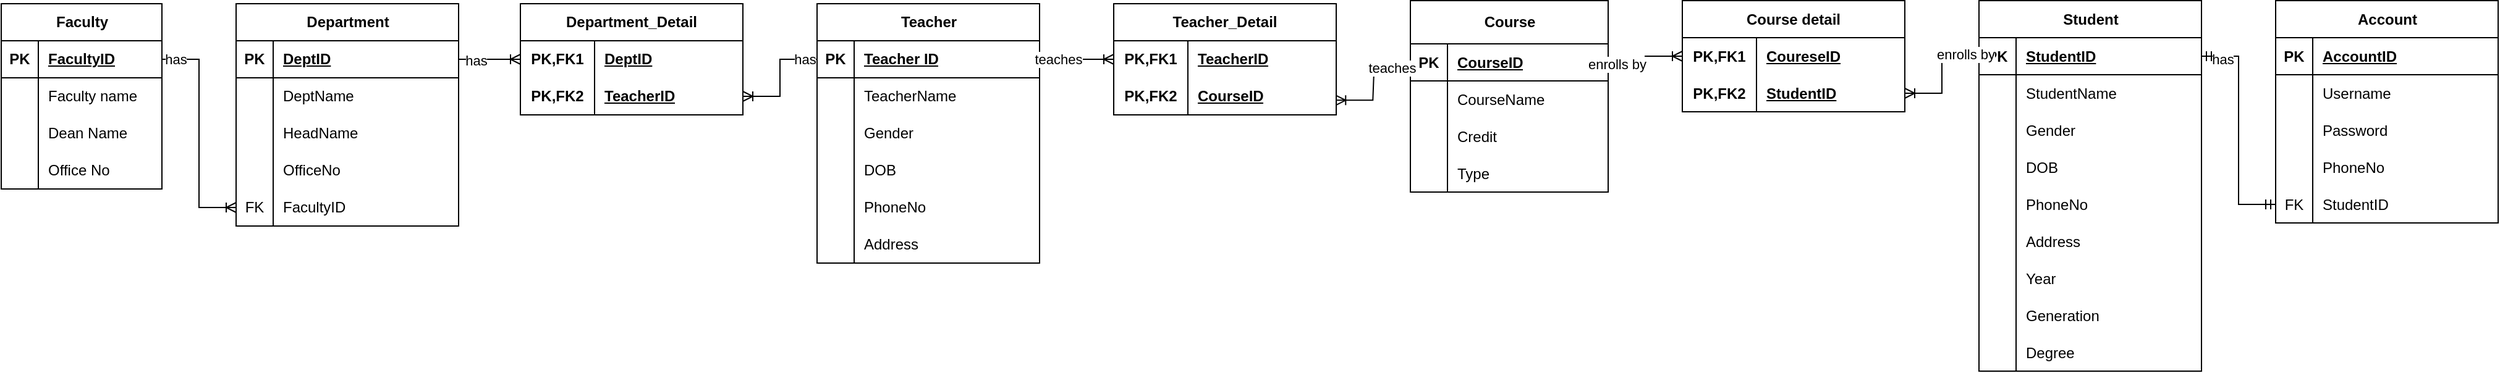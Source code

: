 <mxfile version="21.6.5" type="device">
  <diagram id="R2lEEEUBdFMjLlhIrx00" name="Page-1">
    <mxGraphModel dx="1668" dy="1019" grid="1" gridSize="10" guides="1" tooltips="1" connect="1" arrows="1" fold="1" page="1" pageScale="1" pageWidth="850" pageHeight="1100" math="0" shadow="0" extFonts="Permanent Marker^https://fonts.googleapis.com/css?family=Permanent+Marker">
      <root>
        <mxCell id="0" />
        <mxCell id="1" parent="0" />
        <mxCell id="KZzAWZ-Ni5s_cbaMICMK-19" value="Faculty" style="shape=table;startSize=30;container=1;collapsible=1;childLayout=tableLayout;fixedRows=1;rowLines=0;fontStyle=1;align=center;resizeLast=1;html=1;" parent="1" vertex="1">
          <mxGeometry x="20" y="20" width="130" height="150" as="geometry" />
        </mxCell>
        <mxCell id="KZzAWZ-Ni5s_cbaMICMK-20" value="" style="shape=tableRow;horizontal=0;startSize=0;swimlaneHead=0;swimlaneBody=0;fillColor=none;collapsible=0;dropTarget=0;points=[[0,0.5],[1,0.5]];portConstraint=eastwest;top=0;left=0;right=0;bottom=1;" parent="KZzAWZ-Ni5s_cbaMICMK-19" vertex="1">
          <mxGeometry y="30" width="130" height="30" as="geometry" />
        </mxCell>
        <mxCell id="KZzAWZ-Ni5s_cbaMICMK-21" value="PK" style="shape=partialRectangle;connectable=0;fillColor=none;top=0;left=0;bottom=0;right=0;fontStyle=1;overflow=hidden;whiteSpace=wrap;html=1;" parent="KZzAWZ-Ni5s_cbaMICMK-20" vertex="1">
          <mxGeometry width="30" height="30" as="geometry">
            <mxRectangle width="30" height="30" as="alternateBounds" />
          </mxGeometry>
        </mxCell>
        <mxCell id="KZzAWZ-Ni5s_cbaMICMK-22" value="FacultyID" style="shape=partialRectangle;connectable=0;fillColor=none;top=0;left=0;bottom=0;right=0;align=left;spacingLeft=6;fontStyle=5;overflow=hidden;whiteSpace=wrap;html=1;" parent="KZzAWZ-Ni5s_cbaMICMK-20" vertex="1">
          <mxGeometry x="30" width="100" height="30" as="geometry">
            <mxRectangle width="100" height="30" as="alternateBounds" />
          </mxGeometry>
        </mxCell>
        <mxCell id="KZzAWZ-Ni5s_cbaMICMK-23" value="" style="shape=tableRow;horizontal=0;startSize=0;swimlaneHead=0;swimlaneBody=0;fillColor=none;collapsible=0;dropTarget=0;points=[[0,0.5],[1,0.5]];portConstraint=eastwest;top=0;left=0;right=0;bottom=0;" parent="KZzAWZ-Ni5s_cbaMICMK-19" vertex="1">
          <mxGeometry y="60" width="130" height="30" as="geometry" />
        </mxCell>
        <mxCell id="KZzAWZ-Ni5s_cbaMICMK-24" value="" style="shape=partialRectangle;connectable=0;fillColor=none;top=0;left=0;bottom=0;right=0;editable=1;overflow=hidden;whiteSpace=wrap;html=1;" parent="KZzAWZ-Ni5s_cbaMICMK-23" vertex="1">
          <mxGeometry width="30" height="30" as="geometry">
            <mxRectangle width="30" height="30" as="alternateBounds" />
          </mxGeometry>
        </mxCell>
        <mxCell id="KZzAWZ-Ni5s_cbaMICMK-25" value="Faculty name" style="shape=partialRectangle;connectable=0;fillColor=none;top=0;left=0;bottom=0;right=0;align=left;spacingLeft=6;overflow=hidden;whiteSpace=wrap;html=1;" parent="KZzAWZ-Ni5s_cbaMICMK-23" vertex="1">
          <mxGeometry x="30" width="100" height="30" as="geometry">
            <mxRectangle width="100" height="30" as="alternateBounds" />
          </mxGeometry>
        </mxCell>
        <mxCell id="KZzAWZ-Ni5s_cbaMICMK-26" value="" style="shape=tableRow;horizontal=0;startSize=0;swimlaneHead=0;swimlaneBody=0;fillColor=none;collapsible=0;dropTarget=0;points=[[0,0.5],[1,0.5]];portConstraint=eastwest;top=0;left=0;right=0;bottom=0;" parent="KZzAWZ-Ni5s_cbaMICMK-19" vertex="1">
          <mxGeometry y="90" width="130" height="30" as="geometry" />
        </mxCell>
        <mxCell id="KZzAWZ-Ni5s_cbaMICMK-27" value="" style="shape=partialRectangle;connectable=0;fillColor=none;top=0;left=0;bottom=0;right=0;editable=1;overflow=hidden;whiteSpace=wrap;html=1;" parent="KZzAWZ-Ni5s_cbaMICMK-26" vertex="1">
          <mxGeometry width="30" height="30" as="geometry">
            <mxRectangle width="30" height="30" as="alternateBounds" />
          </mxGeometry>
        </mxCell>
        <mxCell id="KZzAWZ-Ni5s_cbaMICMK-28" value="Dean Name" style="shape=partialRectangle;connectable=0;fillColor=none;top=0;left=0;bottom=0;right=0;align=left;spacingLeft=6;overflow=hidden;whiteSpace=wrap;html=1;" parent="KZzAWZ-Ni5s_cbaMICMK-26" vertex="1">
          <mxGeometry x="30" width="100" height="30" as="geometry">
            <mxRectangle width="100" height="30" as="alternateBounds" />
          </mxGeometry>
        </mxCell>
        <mxCell id="KZzAWZ-Ni5s_cbaMICMK-29" value="" style="shape=tableRow;horizontal=0;startSize=0;swimlaneHead=0;swimlaneBody=0;fillColor=none;collapsible=0;dropTarget=0;points=[[0,0.5],[1,0.5]];portConstraint=eastwest;top=0;left=0;right=0;bottom=0;" parent="KZzAWZ-Ni5s_cbaMICMK-19" vertex="1">
          <mxGeometry y="120" width="130" height="30" as="geometry" />
        </mxCell>
        <mxCell id="KZzAWZ-Ni5s_cbaMICMK-30" value="" style="shape=partialRectangle;connectable=0;fillColor=none;top=0;left=0;bottom=0;right=0;editable=1;overflow=hidden;whiteSpace=wrap;html=1;" parent="KZzAWZ-Ni5s_cbaMICMK-29" vertex="1">
          <mxGeometry width="30" height="30" as="geometry">
            <mxRectangle width="30" height="30" as="alternateBounds" />
          </mxGeometry>
        </mxCell>
        <mxCell id="KZzAWZ-Ni5s_cbaMICMK-31" value="Office No" style="shape=partialRectangle;connectable=0;fillColor=none;top=0;left=0;bottom=0;right=0;align=left;spacingLeft=6;overflow=hidden;whiteSpace=wrap;html=1;" parent="KZzAWZ-Ni5s_cbaMICMK-29" vertex="1">
          <mxGeometry x="30" width="100" height="30" as="geometry">
            <mxRectangle width="100" height="30" as="alternateBounds" />
          </mxGeometry>
        </mxCell>
        <mxCell id="KZzAWZ-Ni5s_cbaMICMK-51" value="" style="edgeStyle=entityRelationEdgeStyle;fontSize=12;html=1;endArrow=ERoneToMany;rounded=0;entryX=0;entryY=0.5;entryDx=0;entryDy=0;exitX=1;exitY=0.5;exitDx=0;exitDy=0;" parent="1" source="KZzAWZ-Ni5s_cbaMICMK-20" target="KZzAWZ-Ni5s_cbaMICMK-65" edge="1">
          <mxGeometry width="100" height="100" relative="1" as="geometry">
            <mxPoint x="211.08" y="92.44" as="sourcePoint" />
            <mxPoint x="330.0" y="30.0" as="targetPoint" />
          </mxGeometry>
        </mxCell>
        <mxCell id="BueOg2miWQNZJpxNOHvM-12" value="has" style="edgeLabel;html=1;align=center;verticalAlign=middle;resizable=0;points=[];" parent="KZzAWZ-Ni5s_cbaMICMK-51" vertex="1" connectable="0">
          <mxGeometry x="-0.876" relative="1" as="geometry">
            <mxPoint as="offset" />
          </mxGeometry>
        </mxCell>
        <mxCell id="KZzAWZ-Ni5s_cbaMICMK-52" value="Department" style="shape=table;startSize=30;container=1;collapsible=1;childLayout=tableLayout;fixedRows=1;rowLines=0;fontStyle=1;align=center;resizeLast=1;html=1;" parent="1" vertex="1">
          <mxGeometry x="210" y="20" width="180" height="180" as="geometry" />
        </mxCell>
        <mxCell id="KZzAWZ-Ni5s_cbaMICMK-53" value="" style="shape=tableRow;horizontal=0;startSize=0;swimlaneHead=0;swimlaneBody=0;fillColor=none;collapsible=0;dropTarget=0;points=[[0,0.5],[1,0.5]];portConstraint=eastwest;top=0;left=0;right=0;bottom=1;" parent="KZzAWZ-Ni5s_cbaMICMK-52" vertex="1">
          <mxGeometry y="30" width="180" height="30" as="geometry" />
        </mxCell>
        <mxCell id="KZzAWZ-Ni5s_cbaMICMK-54" value="PK" style="shape=partialRectangle;connectable=0;fillColor=none;top=0;left=0;bottom=0;right=0;fontStyle=1;overflow=hidden;whiteSpace=wrap;html=1;" parent="KZzAWZ-Ni5s_cbaMICMK-53" vertex="1">
          <mxGeometry width="30" height="30" as="geometry">
            <mxRectangle width="30" height="30" as="alternateBounds" />
          </mxGeometry>
        </mxCell>
        <mxCell id="KZzAWZ-Ni5s_cbaMICMK-55" value="DeptID" style="shape=partialRectangle;connectable=0;fillColor=none;top=0;left=0;bottom=0;right=0;align=left;spacingLeft=6;fontStyle=5;overflow=hidden;whiteSpace=wrap;html=1;" parent="KZzAWZ-Ni5s_cbaMICMK-53" vertex="1">
          <mxGeometry x="30" width="150" height="30" as="geometry">
            <mxRectangle width="150" height="30" as="alternateBounds" />
          </mxGeometry>
        </mxCell>
        <mxCell id="KZzAWZ-Ni5s_cbaMICMK-56" value="" style="shape=tableRow;horizontal=0;startSize=0;swimlaneHead=0;swimlaneBody=0;fillColor=none;collapsible=0;dropTarget=0;points=[[0,0.5],[1,0.5]];portConstraint=eastwest;top=0;left=0;right=0;bottom=0;" parent="KZzAWZ-Ni5s_cbaMICMK-52" vertex="1">
          <mxGeometry y="60" width="180" height="30" as="geometry" />
        </mxCell>
        <mxCell id="KZzAWZ-Ni5s_cbaMICMK-57" value="" style="shape=partialRectangle;connectable=0;fillColor=none;top=0;left=0;bottom=0;right=0;editable=1;overflow=hidden;whiteSpace=wrap;html=1;" parent="KZzAWZ-Ni5s_cbaMICMK-56" vertex="1">
          <mxGeometry width="30" height="30" as="geometry">
            <mxRectangle width="30" height="30" as="alternateBounds" />
          </mxGeometry>
        </mxCell>
        <mxCell id="KZzAWZ-Ni5s_cbaMICMK-58" value="DeptName" style="shape=partialRectangle;connectable=0;fillColor=none;top=0;left=0;bottom=0;right=0;align=left;spacingLeft=6;overflow=hidden;whiteSpace=wrap;html=1;" parent="KZzAWZ-Ni5s_cbaMICMK-56" vertex="1">
          <mxGeometry x="30" width="150" height="30" as="geometry">
            <mxRectangle width="150" height="30" as="alternateBounds" />
          </mxGeometry>
        </mxCell>
        <mxCell id="KZzAWZ-Ni5s_cbaMICMK-59" value="" style="shape=tableRow;horizontal=0;startSize=0;swimlaneHead=0;swimlaneBody=0;fillColor=none;collapsible=0;dropTarget=0;points=[[0,0.5],[1,0.5]];portConstraint=eastwest;top=0;left=0;right=0;bottom=0;" parent="KZzAWZ-Ni5s_cbaMICMK-52" vertex="1">
          <mxGeometry y="90" width="180" height="30" as="geometry" />
        </mxCell>
        <mxCell id="KZzAWZ-Ni5s_cbaMICMK-60" value="" style="shape=partialRectangle;connectable=0;fillColor=none;top=0;left=0;bottom=0;right=0;editable=1;overflow=hidden;whiteSpace=wrap;html=1;" parent="KZzAWZ-Ni5s_cbaMICMK-59" vertex="1">
          <mxGeometry width="30" height="30" as="geometry">
            <mxRectangle width="30" height="30" as="alternateBounds" />
          </mxGeometry>
        </mxCell>
        <mxCell id="KZzAWZ-Ni5s_cbaMICMK-61" value="HeadName" style="shape=partialRectangle;connectable=0;fillColor=none;top=0;left=0;bottom=0;right=0;align=left;spacingLeft=6;overflow=hidden;whiteSpace=wrap;html=1;" parent="KZzAWZ-Ni5s_cbaMICMK-59" vertex="1">
          <mxGeometry x="30" width="150" height="30" as="geometry">
            <mxRectangle width="150" height="30" as="alternateBounds" />
          </mxGeometry>
        </mxCell>
        <mxCell id="KZzAWZ-Ni5s_cbaMICMK-62" value="" style="shape=tableRow;horizontal=0;startSize=0;swimlaneHead=0;swimlaneBody=0;fillColor=none;collapsible=0;dropTarget=0;points=[[0,0.5],[1,0.5]];portConstraint=eastwest;top=0;left=0;right=0;bottom=0;" parent="KZzAWZ-Ni5s_cbaMICMK-52" vertex="1">
          <mxGeometry y="120" width="180" height="30" as="geometry" />
        </mxCell>
        <mxCell id="KZzAWZ-Ni5s_cbaMICMK-63" value="" style="shape=partialRectangle;connectable=0;fillColor=none;top=0;left=0;bottom=0;right=0;editable=1;overflow=hidden;whiteSpace=wrap;html=1;" parent="KZzAWZ-Ni5s_cbaMICMK-62" vertex="1">
          <mxGeometry width="30" height="30" as="geometry">
            <mxRectangle width="30" height="30" as="alternateBounds" />
          </mxGeometry>
        </mxCell>
        <mxCell id="KZzAWZ-Ni5s_cbaMICMK-64" value="OfficeNo" style="shape=partialRectangle;connectable=0;fillColor=none;top=0;left=0;bottom=0;right=0;align=left;spacingLeft=6;overflow=hidden;whiteSpace=wrap;html=1;" parent="KZzAWZ-Ni5s_cbaMICMK-62" vertex="1">
          <mxGeometry x="30" width="150" height="30" as="geometry">
            <mxRectangle width="150" height="30" as="alternateBounds" />
          </mxGeometry>
        </mxCell>
        <mxCell id="KZzAWZ-Ni5s_cbaMICMK-65" value="" style="shape=tableRow;horizontal=0;startSize=0;swimlaneHead=0;swimlaneBody=0;fillColor=none;collapsible=0;dropTarget=0;points=[[0,0.5],[1,0.5]];portConstraint=eastwest;top=0;left=0;right=0;bottom=0;" parent="KZzAWZ-Ni5s_cbaMICMK-52" vertex="1">
          <mxGeometry y="150" width="180" height="30" as="geometry" />
        </mxCell>
        <mxCell id="KZzAWZ-Ni5s_cbaMICMK-66" value="FK" style="shape=partialRectangle;connectable=0;fillColor=none;top=0;left=0;bottom=0;right=0;editable=1;overflow=hidden;whiteSpace=wrap;html=1;" parent="KZzAWZ-Ni5s_cbaMICMK-65" vertex="1">
          <mxGeometry width="30" height="30" as="geometry">
            <mxRectangle width="30" height="30" as="alternateBounds" />
          </mxGeometry>
        </mxCell>
        <mxCell id="KZzAWZ-Ni5s_cbaMICMK-67" value="FacultyID" style="shape=partialRectangle;connectable=0;fillColor=none;top=0;left=0;bottom=0;right=0;align=left;spacingLeft=6;overflow=hidden;whiteSpace=wrap;html=1;" parent="KZzAWZ-Ni5s_cbaMICMK-65" vertex="1">
          <mxGeometry x="30" width="150" height="30" as="geometry">
            <mxRectangle width="150" height="30" as="alternateBounds" />
          </mxGeometry>
        </mxCell>
        <mxCell id="KZzAWZ-Ni5s_cbaMICMK-68" value="Student" style="shape=table;startSize=30;container=1;collapsible=1;childLayout=tableLayout;fixedRows=1;rowLines=0;fontStyle=1;align=center;resizeLast=1;html=1;" parent="1" vertex="1">
          <mxGeometry x="1620" y="17.5" width="180" height="300" as="geometry" />
        </mxCell>
        <mxCell id="KZzAWZ-Ni5s_cbaMICMK-69" value="" style="shape=tableRow;horizontal=0;startSize=0;swimlaneHead=0;swimlaneBody=0;fillColor=none;collapsible=0;dropTarget=0;points=[[0,0.5],[1,0.5]];portConstraint=eastwest;top=0;left=0;right=0;bottom=1;" parent="KZzAWZ-Ni5s_cbaMICMK-68" vertex="1">
          <mxGeometry y="30" width="180" height="30" as="geometry" />
        </mxCell>
        <mxCell id="KZzAWZ-Ni5s_cbaMICMK-70" value="PK" style="shape=partialRectangle;connectable=0;fillColor=none;top=0;left=0;bottom=0;right=0;fontStyle=1;overflow=hidden;whiteSpace=wrap;html=1;" parent="KZzAWZ-Ni5s_cbaMICMK-69" vertex="1">
          <mxGeometry width="30" height="30" as="geometry">
            <mxRectangle width="30" height="30" as="alternateBounds" />
          </mxGeometry>
        </mxCell>
        <mxCell id="KZzAWZ-Ni5s_cbaMICMK-71" value="StudentID" style="shape=partialRectangle;connectable=0;fillColor=none;top=0;left=0;bottom=0;right=0;align=left;spacingLeft=6;fontStyle=5;overflow=hidden;whiteSpace=wrap;html=1;" parent="KZzAWZ-Ni5s_cbaMICMK-69" vertex="1">
          <mxGeometry x="30" width="150" height="30" as="geometry">
            <mxRectangle width="150" height="30" as="alternateBounds" />
          </mxGeometry>
        </mxCell>
        <mxCell id="KZzAWZ-Ni5s_cbaMICMK-72" value="" style="shape=tableRow;horizontal=0;startSize=0;swimlaneHead=0;swimlaneBody=0;fillColor=none;collapsible=0;dropTarget=0;points=[[0,0.5],[1,0.5]];portConstraint=eastwest;top=0;left=0;right=0;bottom=0;" parent="KZzAWZ-Ni5s_cbaMICMK-68" vertex="1">
          <mxGeometry y="60" width="180" height="30" as="geometry" />
        </mxCell>
        <mxCell id="KZzAWZ-Ni5s_cbaMICMK-73" value="" style="shape=partialRectangle;connectable=0;fillColor=none;top=0;left=0;bottom=0;right=0;editable=1;overflow=hidden;whiteSpace=wrap;html=1;" parent="KZzAWZ-Ni5s_cbaMICMK-72" vertex="1">
          <mxGeometry width="30" height="30" as="geometry">
            <mxRectangle width="30" height="30" as="alternateBounds" />
          </mxGeometry>
        </mxCell>
        <mxCell id="KZzAWZ-Ni5s_cbaMICMK-74" value="StudentName" style="shape=partialRectangle;connectable=0;fillColor=none;top=0;left=0;bottom=0;right=0;align=left;spacingLeft=6;overflow=hidden;whiteSpace=wrap;html=1;" parent="KZzAWZ-Ni5s_cbaMICMK-72" vertex="1">
          <mxGeometry x="30" width="150" height="30" as="geometry">
            <mxRectangle width="150" height="30" as="alternateBounds" />
          </mxGeometry>
        </mxCell>
        <mxCell id="KZzAWZ-Ni5s_cbaMICMK-75" value="" style="shape=tableRow;horizontal=0;startSize=0;swimlaneHead=0;swimlaneBody=0;fillColor=none;collapsible=0;dropTarget=0;points=[[0,0.5],[1,0.5]];portConstraint=eastwest;top=0;left=0;right=0;bottom=0;" parent="KZzAWZ-Ni5s_cbaMICMK-68" vertex="1">
          <mxGeometry y="90" width="180" height="30" as="geometry" />
        </mxCell>
        <mxCell id="KZzAWZ-Ni5s_cbaMICMK-76" value="" style="shape=partialRectangle;connectable=0;fillColor=none;top=0;left=0;bottom=0;right=0;editable=1;overflow=hidden;whiteSpace=wrap;html=1;" parent="KZzAWZ-Ni5s_cbaMICMK-75" vertex="1">
          <mxGeometry width="30" height="30" as="geometry">
            <mxRectangle width="30" height="30" as="alternateBounds" />
          </mxGeometry>
        </mxCell>
        <mxCell id="KZzAWZ-Ni5s_cbaMICMK-77" value="Gender" style="shape=partialRectangle;connectable=0;fillColor=none;top=0;left=0;bottom=0;right=0;align=left;spacingLeft=6;overflow=hidden;whiteSpace=wrap;html=1;" parent="KZzAWZ-Ni5s_cbaMICMK-75" vertex="1">
          <mxGeometry x="30" width="150" height="30" as="geometry">
            <mxRectangle width="150" height="30" as="alternateBounds" />
          </mxGeometry>
        </mxCell>
        <mxCell id="KZzAWZ-Ni5s_cbaMICMK-78" value="" style="shape=tableRow;horizontal=0;startSize=0;swimlaneHead=0;swimlaneBody=0;fillColor=none;collapsible=0;dropTarget=0;points=[[0,0.5],[1,0.5]];portConstraint=eastwest;top=0;left=0;right=0;bottom=0;" parent="KZzAWZ-Ni5s_cbaMICMK-68" vertex="1">
          <mxGeometry y="120" width="180" height="30" as="geometry" />
        </mxCell>
        <mxCell id="KZzAWZ-Ni5s_cbaMICMK-79" value="" style="shape=partialRectangle;connectable=0;fillColor=none;top=0;left=0;bottom=0;right=0;editable=1;overflow=hidden;whiteSpace=wrap;html=1;" parent="KZzAWZ-Ni5s_cbaMICMK-78" vertex="1">
          <mxGeometry width="30" height="30" as="geometry">
            <mxRectangle width="30" height="30" as="alternateBounds" />
          </mxGeometry>
        </mxCell>
        <mxCell id="KZzAWZ-Ni5s_cbaMICMK-80" value="DOB" style="shape=partialRectangle;connectable=0;fillColor=none;top=0;left=0;bottom=0;right=0;align=left;spacingLeft=6;overflow=hidden;whiteSpace=wrap;html=1;" parent="KZzAWZ-Ni5s_cbaMICMK-78" vertex="1">
          <mxGeometry x="30" width="150" height="30" as="geometry">
            <mxRectangle width="150" height="30" as="alternateBounds" />
          </mxGeometry>
        </mxCell>
        <mxCell id="KZzAWZ-Ni5s_cbaMICMK-81" value="" style="shape=tableRow;horizontal=0;startSize=0;swimlaneHead=0;swimlaneBody=0;fillColor=none;collapsible=0;dropTarget=0;points=[[0,0.5],[1,0.5]];portConstraint=eastwest;top=0;left=0;right=0;bottom=0;" parent="KZzAWZ-Ni5s_cbaMICMK-68" vertex="1">
          <mxGeometry y="150" width="180" height="30" as="geometry" />
        </mxCell>
        <mxCell id="KZzAWZ-Ni5s_cbaMICMK-82" value="" style="shape=partialRectangle;connectable=0;fillColor=none;top=0;left=0;bottom=0;right=0;editable=1;overflow=hidden;whiteSpace=wrap;html=1;" parent="KZzAWZ-Ni5s_cbaMICMK-81" vertex="1">
          <mxGeometry width="30" height="30" as="geometry">
            <mxRectangle width="30" height="30" as="alternateBounds" />
          </mxGeometry>
        </mxCell>
        <mxCell id="KZzAWZ-Ni5s_cbaMICMK-83" value="PhoneNo" style="shape=partialRectangle;connectable=0;fillColor=none;top=0;left=0;bottom=0;right=0;align=left;spacingLeft=6;overflow=hidden;whiteSpace=wrap;html=1;" parent="KZzAWZ-Ni5s_cbaMICMK-81" vertex="1">
          <mxGeometry x="30" width="150" height="30" as="geometry">
            <mxRectangle width="150" height="30" as="alternateBounds" />
          </mxGeometry>
        </mxCell>
        <mxCell id="KZzAWZ-Ni5s_cbaMICMK-84" value="" style="shape=tableRow;horizontal=0;startSize=0;swimlaneHead=0;swimlaneBody=0;fillColor=none;collapsible=0;dropTarget=0;points=[[0,0.5],[1,0.5]];portConstraint=eastwest;top=0;left=0;right=0;bottom=0;" parent="KZzAWZ-Ni5s_cbaMICMK-68" vertex="1">
          <mxGeometry y="180" width="180" height="30" as="geometry" />
        </mxCell>
        <mxCell id="KZzAWZ-Ni5s_cbaMICMK-85" value="" style="shape=partialRectangle;connectable=0;fillColor=none;top=0;left=0;bottom=0;right=0;editable=1;overflow=hidden;whiteSpace=wrap;html=1;" parent="KZzAWZ-Ni5s_cbaMICMK-84" vertex="1">
          <mxGeometry width="30" height="30" as="geometry">
            <mxRectangle width="30" height="30" as="alternateBounds" />
          </mxGeometry>
        </mxCell>
        <mxCell id="KZzAWZ-Ni5s_cbaMICMK-86" value="Address" style="shape=partialRectangle;connectable=0;fillColor=none;top=0;left=0;bottom=0;right=0;align=left;spacingLeft=6;overflow=hidden;whiteSpace=wrap;html=1;" parent="KZzAWZ-Ni5s_cbaMICMK-84" vertex="1">
          <mxGeometry x="30" width="150" height="30" as="geometry">
            <mxRectangle width="150" height="30" as="alternateBounds" />
          </mxGeometry>
        </mxCell>
        <mxCell id="KZzAWZ-Ni5s_cbaMICMK-112" value="" style="shape=tableRow;horizontal=0;startSize=0;swimlaneHead=0;swimlaneBody=0;fillColor=none;collapsible=0;dropTarget=0;points=[[0,0.5],[1,0.5]];portConstraint=eastwest;top=0;left=0;right=0;bottom=0;" parent="KZzAWZ-Ni5s_cbaMICMK-68" vertex="1">
          <mxGeometry y="210" width="180" height="30" as="geometry" />
        </mxCell>
        <mxCell id="KZzAWZ-Ni5s_cbaMICMK-113" value="" style="shape=partialRectangle;connectable=0;fillColor=none;top=0;left=0;bottom=0;right=0;editable=1;overflow=hidden;whiteSpace=wrap;html=1;" parent="KZzAWZ-Ni5s_cbaMICMK-112" vertex="1">
          <mxGeometry width="30" height="30" as="geometry">
            <mxRectangle width="30" height="30" as="alternateBounds" />
          </mxGeometry>
        </mxCell>
        <mxCell id="KZzAWZ-Ni5s_cbaMICMK-114" value="Year" style="shape=partialRectangle;connectable=0;fillColor=none;top=0;left=0;bottom=0;right=0;align=left;spacingLeft=6;overflow=hidden;whiteSpace=wrap;html=1;" parent="KZzAWZ-Ni5s_cbaMICMK-112" vertex="1">
          <mxGeometry x="30" width="150" height="30" as="geometry">
            <mxRectangle width="150" height="30" as="alternateBounds" />
          </mxGeometry>
        </mxCell>
        <mxCell id="KZzAWZ-Ni5s_cbaMICMK-115" value="" style="shape=tableRow;horizontal=0;startSize=0;swimlaneHead=0;swimlaneBody=0;fillColor=none;collapsible=0;dropTarget=0;points=[[0,0.5],[1,0.5]];portConstraint=eastwest;top=0;left=0;right=0;bottom=0;" parent="KZzAWZ-Ni5s_cbaMICMK-68" vertex="1">
          <mxGeometry y="240" width="180" height="30" as="geometry" />
        </mxCell>
        <mxCell id="KZzAWZ-Ni5s_cbaMICMK-116" value="" style="shape=partialRectangle;connectable=0;fillColor=none;top=0;left=0;bottom=0;right=0;editable=1;overflow=hidden;whiteSpace=wrap;html=1;" parent="KZzAWZ-Ni5s_cbaMICMK-115" vertex="1">
          <mxGeometry width="30" height="30" as="geometry">
            <mxRectangle width="30" height="30" as="alternateBounds" />
          </mxGeometry>
        </mxCell>
        <mxCell id="KZzAWZ-Ni5s_cbaMICMK-117" value="Generation" style="shape=partialRectangle;connectable=0;fillColor=none;top=0;left=0;bottom=0;right=0;align=left;spacingLeft=6;overflow=hidden;whiteSpace=wrap;html=1;" parent="KZzAWZ-Ni5s_cbaMICMK-115" vertex="1">
          <mxGeometry x="30" width="150" height="30" as="geometry">
            <mxRectangle width="150" height="30" as="alternateBounds" />
          </mxGeometry>
        </mxCell>
        <mxCell id="KZzAWZ-Ni5s_cbaMICMK-118" value="" style="shape=tableRow;horizontal=0;startSize=0;swimlaneHead=0;swimlaneBody=0;fillColor=none;collapsible=0;dropTarget=0;points=[[0,0.5],[1,0.5]];portConstraint=eastwest;top=0;left=0;right=0;bottom=0;" parent="KZzAWZ-Ni5s_cbaMICMK-68" vertex="1">
          <mxGeometry y="270" width="180" height="30" as="geometry" />
        </mxCell>
        <mxCell id="KZzAWZ-Ni5s_cbaMICMK-119" value="" style="shape=partialRectangle;connectable=0;fillColor=none;top=0;left=0;bottom=0;right=0;editable=1;overflow=hidden;whiteSpace=wrap;html=1;" parent="KZzAWZ-Ni5s_cbaMICMK-118" vertex="1">
          <mxGeometry width="30" height="30" as="geometry">
            <mxRectangle width="30" height="30" as="alternateBounds" />
          </mxGeometry>
        </mxCell>
        <mxCell id="KZzAWZ-Ni5s_cbaMICMK-120" value="Degree" style="shape=partialRectangle;connectable=0;fillColor=none;top=0;left=0;bottom=0;right=0;align=left;spacingLeft=6;overflow=hidden;whiteSpace=wrap;html=1;" parent="KZzAWZ-Ni5s_cbaMICMK-118" vertex="1">
          <mxGeometry x="30" width="150" height="30" as="geometry">
            <mxRectangle width="150" height="30" as="alternateBounds" />
          </mxGeometry>
        </mxCell>
        <mxCell id="KZzAWZ-Ni5s_cbaMICMK-158" value="Teacher" style="shape=table;startSize=30;container=1;collapsible=1;childLayout=tableLayout;fixedRows=1;rowLines=0;fontStyle=1;align=center;resizeLast=1;html=1;" parent="1" vertex="1">
          <mxGeometry x="680" y="20" width="180" height="210" as="geometry" />
        </mxCell>
        <mxCell id="KZzAWZ-Ni5s_cbaMICMK-159" value="" style="shape=tableRow;horizontal=0;startSize=0;swimlaneHead=0;swimlaneBody=0;fillColor=none;collapsible=0;dropTarget=0;points=[[0,0.5],[1,0.5]];portConstraint=eastwest;top=0;left=0;right=0;bottom=1;" parent="KZzAWZ-Ni5s_cbaMICMK-158" vertex="1">
          <mxGeometry y="30" width="180" height="30" as="geometry" />
        </mxCell>
        <mxCell id="KZzAWZ-Ni5s_cbaMICMK-160" value="PK" style="shape=partialRectangle;connectable=0;fillColor=none;top=0;left=0;bottom=0;right=0;fontStyle=1;overflow=hidden;whiteSpace=wrap;html=1;" parent="KZzAWZ-Ni5s_cbaMICMK-159" vertex="1">
          <mxGeometry width="30" height="30" as="geometry">
            <mxRectangle width="30" height="30" as="alternateBounds" />
          </mxGeometry>
        </mxCell>
        <mxCell id="KZzAWZ-Ni5s_cbaMICMK-161" value="Teacher ID" style="shape=partialRectangle;connectable=0;fillColor=none;top=0;left=0;bottom=0;right=0;align=left;spacingLeft=6;fontStyle=5;overflow=hidden;whiteSpace=wrap;html=1;" parent="KZzAWZ-Ni5s_cbaMICMK-159" vertex="1">
          <mxGeometry x="30" width="150" height="30" as="geometry">
            <mxRectangle width="150" height="30" as="alternateBounds" />
          </mxGeometry>
        </mxCell>
        <mxCell id="KZzAWZ-Ni5s_cbaMICMK-162" value="" style="shape=tableRow;horizontal=0;startSize=0;swimlaneHead=0;swimlaneBody=0;fillColor=none;collapsible=0;dropTarget=0;points=[[0,0.5],[1,0.5]];portConstraint=eastwest;top=0;left=0;right=0;bottom=0;" parent="KZzAWZ-Ni5s_cbaMICMK-158" vertex="1">
          <mxGeometry y="60" width="180" height="30" as="geometry" />
        </mxCell>
        <mxCell id="KZzAWZ-Ni5s_cbaMICMK-163" value="" style="shape=partialRectangle;connectable=0;fillColor=none;top=0;left=0;bottom=0;right=0;editable=1;overflow=hidden;whiteSpace=wrap;html=1;" parent="KZzAWZ-Ni5s_cbaMICMK-162" vertex="1">
          <mxGeometry width="30" height="30" as="geometry">
            <mxRectangle width="30" height="30" as="alternateBounds" />
          </mxGeometry>
        </mxCell>
        <mxCell id="KZzAWZ-Ni5s_cbaMICMK-164" value="TeacherName" style="shape=partialRectangle;connectable=0;fillColor=none;top=0;left=0;bottom=0;right=0;align=left;spacingLeft=6;overflow=hidden;whiteSpace=wrap;html=1;" parent="KZzAWZ-Ni5s_cbaMICMK-162" vertex="1">
          <mxGeometry x="30" width="150" height="30" as="geometry">
            <mxRectangle width="150" height="30" as="alternateBounds" />
          </mxGeometry>
        </mxCell>
        <mxCell id="KZzAWZ-Ni5s_cbaMICMK-165" value="" style="shape=tableRow;horizontal=0;startSize=0;swimlaneHead=0;swimlaneBody=0;fillColor=none;collapsible=0;dropTarget=0;points=[[0,0.5],[1,0.5]];portConstraint=eastwest;top=0;left=0;right=0;bottom=0;" parent="KZzAWZ-Ni5s_cbaMICMK-158" vertex="1">
          <mxGeometry y="90" width="180" height="30" as="geometry" />
        </mxCell>
        <mxCell id="KZzAWZ-Ni5s_cbaMICMK-166" value="" style="shape=partialRectangle;connectable=0;fillColor=none;top=0;left=0;bottom=0;right=0;editable=1;overflow=hidden;whiteSpace=wrap;html=1;" parent="KZzAWZ-Ni5s_cbaMICMK-165" vertex="1">
          <mxGeometry width="30" height="30" as="geometry">
            <mxRectangle width="30" height="30" as="alternateBounds" />
          </mxGeometry>
        </mxCell>
        <mxCell id="KZzAWZ-Ni5s_cbaMICMK-167" value="Gender" style="shape=partialRectangle;connectable=0;fillColor=none;top=0;left=0;bottom=0;right=0;align=left;spacingLeft=6;overflow=hidden;whiteSpace=wrap;html=1;" parent="KZzAWZ-Ni5s_cbaMICMK-165" vertex="1">
          <mxGeometry x="30" width="150" height="30" as="geometry">
            <mxRectangle width="150" height="30" as="alternateBounds" />
          </mxGeometry>
        </mxCell>
        <mxCell id="KZzAWZ-Ni5s_cbaMICMK-168" value="" style="shape=tableRow;horizontal=0;startSize=0;swimlaneHead=0;swimlaneBody=0;fillColor=none;collapsible=0;dropTarget=0;points=[[0,0.5],[1,0.5]];portConstraint=eastwest;top=0;left=0;right=0;bottom=0;" parent="KZzAWZ-Ni5s_cbaMICMK-158" vertex="1">
          <mxGeometry y="120" width="180" height="30" as="geometry" />
        </mxCell>
        <mxCell id="KZzAWZ-Ni5s_cbaMICMK-169" value="" style="shape=partialRectangle;connectable=0;fillColor=none;top=0;left=0;bottom=0;right=0;editable=1;overflow=hidden;whiteSpace=wrap;html=1;" parent="KZzAWZ-Ni5s_cbaMICMK-168" vertex="1">
          <mxGeometry width="30" height="30" as="geometry">
            <mxRectangle width="30" height="30" as="alternateBounds" />
          </mxGeometry>
        </mxCell>
        <mxCell id="KZzAWZ-Ni5s_cbaMICMK-170" value="DOB" style="shape=partialRectangle;connectable=0;fillColor=none;top=0;left=0;bottom=0;right=0;align=left;spacingLeft=6;overflow=hidden;whiteSpace=wrap;html=1;" parent="KZzAWZ-Ni5s_cbaMICMK-168" vertex="1">
          <mxGeometry x="30" width="150" height="30" as="geometry">
            <mxRectangle width="150" height="30" as="alternateBounds" />
          </mxGeometry>
        </mxCell>
        <mxCell id="KZzAWZ-Ni5s_cbaMICMK-171" value="" style="shape=tableRow;horizontal=0;startSize=0;swimlaneHead=0;swimlaneBody=0;fillColor=none;collapsible=0;dropTarget=0;points=[[0,0.5],[1,0.5]];portConstraint=eastwest;top=0;left=0;right=0;bottom=0;" parent="KZzAWZ-Ni5s_cbaMICMK-158" vertex="1">
          <mxGeometry y="150" width="180" height="30" as="geometry" />
        </mxCell>
        <mxCell id="KZzAWZ-Ni5s_cbaMICMK-172" value="" style="shape=partialRectangle;connectable=0;fillColor=none;top=0;left=0;bottom=0;right=0;editable=1;overflow=hidden;whiteSpace=wrap;html=1;" parent="KZzAWZ-Ni5s_cbaMICMK-171" vertex="1">
          <mxGeometry width="30" height="30" as="geometry">
            <mxRectangle width="30" height="30" as="alternateBounds" />
          </mxGeometry>
        </mxCell>
        <mxCell id="KZzAWZ-Ni5s_cbaMICMK-173" value="PhoneNo" style="shape=partialRectangle;connectable=0;fillColor=none;top=0;left=0;bottom=0;right=0;align=left;spacingLeft=6;overflow=hidden;whiteSpace=wrap;html=1;" parent="KZzAWZ-Ni5s_cbaMICMK-171" vertex="1">
          <mxGeometry x="30" width="150" height="30" as="geometry">
            <mxRectangle width="150" height="30" as="alternateBounds" />
          </mxGeometry>
        </mxCell>
        <mxCell id="KZzAWZ-Ni5s_cbaMICMK-174" value="" style="shape=tableRow;horizontal=0;startSize=0;swimlaneHead=0;swimlaneBody=0;fillColor=none;collapsible=0;dropTarget=0;points=[[0,0.5],[1,0.5]];portConstraint=eastwest;top=0;left=0;right=0;bottom=0;" parent="KZzAWZ-Ni5s_cbaMICMK-158" vertex="1">
          <mxGeometry y="180" width="180" height="30" as="geometry" />
        </mxCell>
        <mxCell id="KZzAWZ-Ni5s_cbaMICMK-175" value="" style="shape=partialRectangle;connectable=0;fillColor=none;top=0;left=0;bottom=0;right=0;editable=1;overflow=hidden;whiteSpace=wrap;html=1;" parent="KZzAWZ-Ni5s_cbaMICMK-174" vertex="1">
          <mxGeometry width="30" height="30" as="geometry">
            <mxRectangle width="30" height="30" as="alternateBounds" />
          </mxGeometry>
        </mxCell>
        <mxCell id="KZzAWZ-Ni5s_cbaMICMK-176" value="Address" style="shape=partialRectangle;connectable=0;fillColor=none;top=0;left=0;bottom=0;right=0;align=left;spacingLeft=6;overflow=hidden;whiteSpace=wrap;html=1;" parent="KZzAWZ-Ni5s_cbaMICMK-174" vertex="1">
          <mxGeometry x="30" width="150" height="30" as="geometry">
            <mxRectangle width="150" height="30" as="alternateBounds" />
          </mxGeometry>
        </mxCell>
        <mxCell id="KZzAWZ-Ni5s_cbaMICMK-200" value="Course" style="shape=table;startSize=35;container=1;collapsible=1;childLayout=tableLayout;fixedRows=1;rowLines=0;fontStyle=1;align=center;resizeLast=1;html=1;" parent="1" vertex="1">
          <mxGeometry x="1160" y="17.5" width="160" height="155" as="geometry" />
        </mxCell>
        <mxCell id="KZzAWZ-Ni5s_cbaMICMK-201" value="" style="shape=tableRow;horizontal=0;startSize=0;swimlaneHead=0;swimlaneBody=0;fillColor=none;collapsible=0;dropTarget=0;points=[[0,0.5],[1,0.5]];portConstraint=eastwest;top=0;left=0;right=0;bottom=1;" parent="KZzAWZ-Ni5s_cbaMICMK-200" vertex="1">
          <mxGeometry y="35" width="160" height="30" as="geometry" />
        </mxCell>
        <mxCell id="KZzAWZ-Ni5s_cbaMICMK-202" value="PK" style="shape=partialRectangle;connectable=0;fillColor=none;top=0;left=0;bottom=0;right=0;fontStyle=1;overflow=hidden;whiteSpace=wrap;html=1;" parent="KZzAWZ-Ni5s_cbaMICMK-201" vertex="1">
          <mxGeometry width="30" height="30" as="geometry">
            <mxRectangle width="30" height="30" as="alternateBounds" />
          </mxGeometry>
        </mxCell>
        <mxCell id="KZzAWZ-Ni5s_cbaMICMK-203" value="CourseID" style="shape=partialRectangle;connectable=0;fillColor=none;top=0;left=0;bottom=0;right=0;align=left;spacingLeft=6;fontStyle=5;overflow=hidden;whiteSpace=wrap;html=1;" parent="KZzAWZ-Ni5s_cbaMICMK-201" vertex="1">
          <mxGeometry x="30" width="130" height="30" as="geometry">
            <mxRectangle width="130" height="30" as="alternateBounds" />
          </mxGeometry>
        </mxCell>
        <mxCell id="KZzAWZ-Ni5s_cbaMICMK-204" value="" style="shape=tableRow;horizontal=0;startSize=0;swimlaneHead=0;swimlaneBody=0;fillColor=none;collapsible=0;dropTarget=0;points=[[0,0.5],[1,0.5]];portConstraint=eastwest;top=0;left=0;right=0;bottom=0;" parent="KZzAWZ-Ni5s_cbaMICMK-200" vertex="1">
          <mxGeometry y="65" width="160" height="30" as="geometry" />
        </mxCell>
        <mxCell id="KZzAWZ-Ni5s_cbaMICMK-205" value="" style="shape=partialRectangle;connectable=0;fillColor=none;top=0;left=0;bottom=0;right=0;editable=1;overflow=hidden;whiteSpace=wrap;html=1;" parent="KZzAWZ-Ni5s_cbaMICMK-204" vertex="1">
          <mxGeometry width="30" height="30" as="geometry">
            <mxRectangle width="30" height="30" as="alternateBounds" />
          </mxGeometry>
        </mxCell>
        <mxCell id="KZzAWZ-Ni5s_cbaMICMK-206" value="CourseName" style="shape=partialRectangle;connectable=0;fillColor=none;top=0;left=0;bottom=0;right=0;align=left;spacingLeft=6;overflow=hidden;whiteSpace=wrap;html=1;" parent="KZzAWZ-Ni5s_cbaMICMK-204" vertex="1">
          <mxGeometry x="30" width="130" height="30" as="geometry">
            <mxRectangle width="130" height="30" as="alternateBounds" />
          </mxGeometry>
        </mxCell>
        <mxCell id="KZzAWZ-Ni5s_cbaMICMK-207" value="" style="shape=tableRow;horizontal=0;startSize=0;swimlaneHead=0;swimlaneBody=0;fillColor=none;collapsible=0;dropTarget=0;points=[[0,0.5],[1,0.5]];portConstraint=eastwest;top=0;left=0;right=0;bottom=0;" parent="KZzAWZ-Ni5s_cbaMICMK-200" vertex="1">
          <mxGeometry y="95" width="160" height="30" as="geometry" />
        </mxCell>
        <mxCell id="KZzAWZ-Ni5s_cbaMICMK-208" value="" style="shape=partialRectangle;connectable=0;fillColor=none;top=0;left=0;bottom=0;right=0;editable=1;overflow=hidden;whiteSpace=wrap;html=1;" parent="KZzAWZ-Ni5s_cbaMICMK-207" vertex="1">
          <mxGeometry width="30" height="30" as="geometry">
            <mxRectangle width="30" height="30" as="alternateBounds" />
          </mxGeometry>
        </mxCell>
        <mxCell id="KZzAWZ-Ni5s_cbaMICMK-209" value="Credit" style="shape=partialRectangle;connectable=0;fillColor=none;top=0;left=0;bottom=0;right=0;align=left;spacingLeft=6;overflow=hidden;whiteSpace=wrap;html=1;" parent="KZzAWZ-Ni5s_cbaMICMK-207" vertex="1">
          <mxGeometry x="30" width="130" height="30" as="geometry">
            <mxRectangle width="130" height="30" as="alternateBounds" />
          </mxGeometry>
        </mxCell>
        <mxCell id="KZzAWZ-Ni5s_cbaMICMK-210" value="" style="shape=tableRow;horizontal=0;startSize=0;swimlaneHead=0;swimlaneBody=0;fillColor=none;collapsible=0;dropTarget=0;points=[[0,0.5],[1,0.5]];portConstraint=eastwest;top=0;left=0;right=0;bottom=0;" parent="KZzAWZ-Ni5s_cbaMICMK-200" vertex="1">
          <mxGeometry y="125" width="160" height="30" as="geometry" />
        </mxCell>
        <mxCell id="KZzAWZ-Ni5s_cbaMICMK-211" value="" style="shape=partialRectangle;connectable=0;fillColor=none;top=0;left=0;bottom=0;right=0;editable=1;overflow=hidden;whiteSpace=wrap;html=1;" parent="KZzAWZ-Ni5s_cbaMICMK-210" vertex="1">
          <mxGeometry width="30" height="30" as="geometry">
            <mxRectangle width="30" height="30" as="alternateBounds" />
          </mxGeometry>
        </mxCell>
        <mxCell id="KZzAWZ-Ni5s_cbaMICMK-212" value="Type" style="shape=partialRectangle;connectable=0;fillColor=none;top=0;left=0;bottom=0;right=0;align=left;spacingLeft=6;overflow=hidden;whiteSpace=wrap;html=1;" parent="KZzAWZ-Ni5s_cbaMICMK-210" vertex="1">
          <mxGeometry x="30" width="130" height="30" as="geometry">
            <mxRectangle width="130" height="30" as="alternateBounds" />
          </mxGeometry>
        </mxCell>
        <mxCell id="KZzAWZ-Ni5s_cbaMICMK-213" value="Account" style="shape=table;startSize=30;container=1;collapsible=1;childLayout=tableLayout;fixedRows=1;rowLines=0;fontStyle=1;align=center;resizeLast=1;html=1;" parent="1" vertex="1">
          <mxGeometry x="1860" y="17.5" width="180" height="180" as="geometry" />
        </mxCell>
        <mxCell id="KZzAWZ-Ni5s_cbaMICMK-214" value="" style="shape=tableRow;horizontal=0;startSize=0;swimlaneHead=0;swimlaneBody=0;fillColor=none;collapsible=0;dropTarget=0;points=[[0,0.5],[1,0.5]];portConstraint=eastwest;top=0;left=0;right=0;bottom=1;" parent="KZzAWZ-Ni5s_cbaMICMK-213" vertex="1">
          <mxGeometry y="30" width="180" height="30" as="geometry" />
        </mxCell>
        <mxCell id="KZzAWZ-Ni5s_cbaMICMK-215" value="PK" style="shape=partialRectangle;connectable=0;fillColor=none;top=0;left=0;bottom=0;right=0;fontStyle=1;overflow=hidden;whiteSpace=wrap;html=1;" parent="KZzAWZ-Ni5s_cbaMICMK-214" vertex="1">
          <mxGeometry width="30" height="30" as="geometry">
            <mxRectangle width="30" height="30" as="alternateBounds" />
          </mxGeometry>
        </mxCell>
        <mxCell id="KZzAWZ-Ni5s_cbaMICMK-216" value="AccountID" style="shape=partialRectangle;connectable=0;fillColor=none;top=0;left=0;bottom=0;right=0;align=left;spacingLeft=6;fontStyle=5;overflow=hidden;whiteSpace=wrap;html=1;" parent="KZzAWZ-Ni5s_cbaMICMK-214" vertex="1">
          <mxGeometry x="30" width="150" height="30" as="geometry">
            <mxRectangle width="150" height="30" as="alternateBounds" />
          </mxGeometry>
        </mxCell>
        <mxCell id="KZzAWZ-Ni5s_cbaMICMK-217" value="" style="shape=tableRow;horizontal=0;startSize=0;swimlaneHead=0;swimlaneBody=0;fillColor=none;collapsible=0;dropTarget=0;points=[[0,0.5],[1,0.5]];portConstraint=eastwest;top=0;left=0;right=0;bottom=0;" parent="KZzAWZ-Ni5s_cbaMICMK-213" vertex="1">
          <mxGeometry y="60" width="180" height="30" as="geometry" />
        </mxCell>
        <mxCell id="KZzAWZ-Ni5s_cbaMICMK-218" value="" style="shape=partialRectangle;connectable=0;fillColor=none;top=0;left=0;bottom=0;right=0;editable=1;overflow=hidden;whiteSpace=wrap;html=1;" parent="KZzAWZ-Ni5s_cbaMICMK-217" vertex="1">
          <mxGeometry width="30" height="30" as="geometry">
            <mxRectangle width="30" height="30" as="alternateBounds" />
          </mxGeometry>
        </mxCell>
        <mxCell id="KZzAWZ-Ni5s_cbaMICMK-219" value="Username" style="shape=partialRectangle;connectable=0;fillColor=none;top=0;left=0;bottom=0;right=0;align=left;spacingLeft=6;overflow=hidden;whiteSpace=wrap;html=1;" parent="KZzAWZ-Ni5s_cbaMICMK-217" vertex="1">
          <mxGeometry x="30" width="150" height="30" as="geometry">
            <mxRectangle width="150" height="30" as="alternateBounds" />
          </mxGeometry>
        </mxCell>
        <mxCell id="KZzAWZ-Ni5s_cbaMICMK-220" value="" style="shape=tableRow;horizontal=0;startSize=0;swimlaneHead=0;swimlaneBody=0;fillColor=none;collapsible=0;dropTarget=0;points=[[0,0.5],[1,0.5]];portConstraint=eastwest;top=0;left=0;right=0;bottom=0;" parent="KZzAWZ-Ni5s_cbaMICMK-213" vertex="1">
          <mxGeometry y="90" width="180" height="30" as="geometry" />
        </mxCell>
        <mxCell id="KZzAWZ-Ni5s_cbaMICMK-221" value="" style="shape=partialRectangle;connectable=0;fillColor=none;top=0;left=0;bottom=0;right=0;editable=1;overflow=hidden;whiteSpace=wrap;html=1;" parent="KZzAWZ-Ni5s_cbaMICMK-220" vertex="1">
          <mxGeometry width="30" height="30" as="geometry">
            <mxRectangle width="30" height="30" as="alternateBounds" />
          </mxGeometry>
        </mxCell>
        <mxCell id="KZzAWZ-Ni5s_cbaMICMK-222" value="Password" style="shape=partialRectangle;connectable=0;fillColor=none;top=0;left=0;bottom=0;right=0;align=left;spacingLeft=6;overflow=hidden;whiteSpace=wrap;html=1;" parent="KZzAWZ-Ni5s_cbaMICMK-220" vertex="1">
          <mxGeometry x="30" width="150" height="30" as="geometry">
            <mxRectangle width="150" height="30" as="alternateBounds" />
          </mxGeometry>
        </mxCell>
        <mxCell id="KZzAWZ-Ni5s_cbaMICMK-223" value="" style="shape=tableRow;horizontal=0;startSize=0;swimlaneHead=0;swimlaneBody=0;fillColor=none;collapsible=0;dropTarget=0;points=[[0,0.5],[1,0.5]];portConstraint=eastwest;top=0;left=0;right=0;bottom=0;" parent="KZzAWZ-Ni5s_cbaMICMK-213" vertex="1">
          <mxGeometry y="120" width="180" height="30" as="geometry" />
        </mxCell>
        <mxCell id="KZzAWZ-Ni5s_cbaMICMK-224" value="" style="shape=partialRectangle;connectable=0;fillColor=none;top=0;left=0;bottom=0;right=0;editable=1;overflow=hidden;whiteSpace=wrap;html=1;" parent="KZzAWZ-Ni5s_cbaMICMK-223" vertex="1">
          <mxGeometry width="30" height="30" as="geometry">
            <mxRectangle width="30" height="30" as="alternateBounds" />
          </mxGeometry>
        </mxCell>
        <mxCell id="KZzAWZ-Ni5s_cbaMICMK-225" value="PhoneNo" style="shape=partialRectangle;connectable=0;fillColor=none;top=0;left=0;bottom=0;right=0;align=left;spacingLeft=6;overflow=hidden;whiteSpace=wrap;html=1;" parent="KZzAWZ-Ni5s_cbaMICMK-223" vertex="1">
          <mxGeometry x="30" width="150" height="30" as="geometry">
            <mxRectangle width="150" height="30" as="alternateBounds" />
          </mxGeometry>
        </mxCell>
        <mxCell id="BueOg2miWQNZJpxNOHvM-8" value="" style="shape=tableRow;horizontal=0;startSize=0;swimlaneHead=0;swimlaneBody=0;fillColor=none;collapsible=0;dropTarget=0;points=[[0,0.5],[1,0.5]];portConstraint=eastwest;top=0;left=0;right=0;bottom=0;" parent="KZzAWZ-Ni5s_cbaMICMK-213" vertex="1">
          <mxGeometry y="150" width="180" height="30" as="geometry" />
        </mxCell>
        <mxCell id="BueOg2miWQNZJpxNOHvM-9" value="FK" style="shape=partialRectangle;connectable=0;fillColor=none;top=0;left=0;bottom=0;right=0;editable=1;overflow=hidden;whiteSpace=wrap;html=1;" parent="BueOg2miWQNZJpxNOHvM-8" vertex="1">
          <mxGeometry width="30" height="30" as="geometry">
            <mxRectangle width="30" height="30" as="alternateBounds" />
          </mxGeometry>
        </mxCell>
        <mxCell id="BueOg2miWQNZJpxNOHvM-10" value="StudentID" style="shape=partialRectangle;connectable=0;fillColor=none;top=0;left=0;bottom=0;right=0;align=left;spacingLeft=6;overflow=hidden;whiteSpace=wrap;html=1;" parent="BueOg2miWQNZJpxNOHvM-8" vertex="1">
          <mxGeometry x="30" width="150" height="30" as="geometry">
            <mxRectangle width="150" height="30" as="alternateBounds" />
          </mxGeometry>
        </mxCell>
        <mxCell id="KZzAWZ-Ni5s_cbaMICMK-247" value="Course detail" style="shape=table;startSize=30;container=1;collapsible=1;childLayout=tableLayout;fixedRows=1;rowLines=0;fontStyle=1;align=center;resizeLast=1;html=1;whiteSpace=wrap;" parent="1" vertex="1">
          <mxGeometry x="1380" y="17.5" width="180" height="90" as="geometry" />
        </mxCell>
        <mxCell id="KZzAWZ-Ni5s_cbaMICMK-248" value="" style="shape=tableRow;horizontal=0;startSize=0;swimlaneHead=0;swimlaneBody=0;fillColor=none;collapsible=0;dropTarget=0;points=[[0,0.5],[1,0.5]];portConstraint=eastwest;top=0;left=0;right=0;bottom=0;html=1;" parent="KZzAWZ-Ni5s_cbaMICMK-247" vertex="1">
          <mxGeometry y="30" width="180" height="30" as="geometry" />
        </mxCell>
        <mxCell id="KZzAWZ-Ni5s_cbaMICMK-249" value="PK,FK1" style="shape=partialRectangle;connectable=0;fillColor=none;top=0;left=0;bottom=0;right=0;fontStyle=1;overflow=hidden;html=1;whiteSpace=wrap;" parent="KZzAWZ-Ni5s_cbaMICMK-248" vertex="1">
          <mxGeometry width="60" height="30" as="geometry">
            <mxRectangle width="60" height="30" as="alternateBounds" />
          </mxGeometry>
        </mxCell>
        <mxCell id="KZzAWZ-Ni5s_cbaMICMK-250" value="CoureseID" style="shape=partialRectangle;connectable=0;fillColor=none;top=0;left=0;bottom=0;right=0;align=left;spacingLeft=6;fontStyle=5;overflow=hidden;html=1;whiteSpace=wrap;" parent="KZzAWZ-Ni5s_cbaMICMK-248" vertex="1">
          <mxGeometry x="60" width="120" height="30" as="geometry">
            <mxRectangle width="120" height="30" as="alternateBounds" />
          </mxGeometry>
        </mxCell>
        <mxCell id="KZzAWZ-Ni5s_cbaMICMK-251" value="" style="shape=tableRow;horizontal=0;startSize=0;swimlaneHead=0;swimlaneBody=0;fillColor=none;collapsible=0;dropTarget=0;points=[[0,0.5],[1,0.5]];portConstraint=eastwest;top=0;left=0;right=0;bottom=1;html=1;" parent="KZzAWZ-Ni5s_cbaMICMK-247" vertex="1">
          <mxGeometry y="60" width="180" height="30" as="geometry" />
        </mxCell>
        <mxCell id="KZzAWZ-Ni5s_cbaMICMK-252" value="PK,FK2" style="shape=partialRectangle;connectable=0;fillColor=none;top=0;left=0;bottom=0;right=0;fontStyle=1;overflow=hidden;html=1;whiteSpace=wrap;" parent="KZzAWZ-Ni5s_cbaMICMK-251" vertex="1">
          <mxGeometry width="60" height="30" as="geometry">
            <mxRectangle width="60" height="30" as="alternateBounds" />
          </mxGeometry>
        </mxCell>
        <mxCell id="KZzAWZ-Ni5s_cbaMICMK-253" value="StudentID" style="shape=partialRectangle;connectable=0;fillColor=none;top=0;left=0;bottom=0;right=0;align=left;spacingLeft=6;fontStyle=5;overflow=hidden;html=1;whiteSpace=wrap;" parent="KZzAWZ-Ni5s_cbaMICMK-251" vertex="1">
          <mxGeometry x="60" width="120" height="30" as="geometry">
            <mxRectangle width="120" height="30" as="alternateBounds" />
          </mxGeometry>
        </mxCell>
        <mxCell id="BueOg2miWQNZJpxNOHvM-6" value="" style="edgeStyle=entityRelationEdgeStyle;fontSize=12;html=1;endArrow=ERoneToMany;rounded=0;exitX=1;exitY=0.5;exitDx=0;exitDy=0;entryX=0;entryY=0.5;entryDx=0;entryDy=0;" parent="1" source="KZzAWZ-Ni5s_cbaMICMK-201" target="KZzAWZ-Ni5s_cbaMICMK-248" edge="1">
          <mxGeometry width="100" height="100" relative="1" as="geometry">
            <mxPoint x="1260" y="400" as="sourcePoint" />
            <mxPoint x="1360" y="300" as="targetPoint" />
          </mxGeometry>
        </mxCell>
        <mxCell id="BueOg2miWQNZJpxNOHvM-13" value="enrolls by" style="edgeLabel;html=1;align=center;verticalAlign=middle;resizable=0;points=[];" parent="BueOg2miWQNZJpxNOHvM-6" vertex="1" connectable="0">
          <mxGeometry x="-0.78" y="-1" relative="1" as="geometry">
            <mxPoint as="offset" />
          </mxGeometry>
        </mxCell>
        <mxCell id="BueOg2miWQNZJpxNOHvM-7" value="" style="edgeStyle=entityRelationEdgeStyle;fontSize=12;html=1;endArrow=ERoneToMany;rounded=0;entryX=1;entryY=0.5;entryDx=0;entryDy=0;exitX=0;exitY=0.5;exitDx=0;exitDy=0;" parent="1" source="KZzAWZ-Ni5s_cbaMICMK-69" target="KZzAWZ-Ni5s_cbaMICMK-251" edge="1">
          <mxGeometry width="100" height="100" relative="1" as="geometry">
            <mxPoint x="1260" y="400" as="sourcePoint" />
            <mxPoint x="1360" y="300" as="targetPoint" />
          </mxGeometry>
        </mxCell>
        <mxCell id="BueOg2miWQNZJpxNOHvM-14" value="enrolls by" style="edgeLabel;html=1;align=center;verticalAlign=middle;resizable=0;points=[];" parent="BueOg2miWQNZJpxNOHvM-7" vertex="1" connectable="0">
          <mxGeometry x="-0.758" y="-2" relative="1" as="geometry">
            <mxPoint as="offset" />
          </mxGeometry>
        </mxCell>
        <mxCell id="BueOg2miWQNZJpxNOHvM-11" value="" style="edgeStyle=entityRelationEdgeStyle;fontSize=12;html=1;endArrow=ERmandOne;startArrow=ERmandOne;rounded=0;entryX=0;entryY=0.5;entryDx=0;entryDy=0;exitX=1;exitY=0.5;exitDx=0;exitDy=0;" parent="1" source="KZzAWZ-Ni5s_cbaMICMK-69" target="BueOg2miWQNZJpxNOHvM-8" edge="1">
          <mxGeometry width="100" height="100" relative="1" as="geometry">
            <mxPoint x="1420" y="370" as="sourcePoint" />
            <mxPoint x="1520" y="270" as="targetPoint" />
          </mxGeometry>
        </mxCell>
        <mxCell id="BueOg2miWQNZJpxNOHvM-15" value="has" style="edgeLabel;html=1;align=center;verticalAlign=middle;resizable=0;points=[];" parent="BueOg2miWQNZJpxNOHvM-11" vertex="1" connectable="0">
          <mxGeometry x="-0.819" y="-2" relative="1" as="geometry">
            <mxPoint as="offset" />
          </mxGeometry>
        </mxCell>
        <mxCell id="BueOg2miWQNZJpxNOHvM-17" value="Department_Detail" style="shape=table;startSize=30;container=1;collapsible=1;childLayout=tableLayout;fixedRows=1;rowLines=0;fontStyle=1;align=center;resizeLast=1;html=1;whiteSpace=wrap;" parent="1" vertex="1">
          <mxGeometry x="440" y="20" width="180" height="90" as="geometry" />
        </mxCell>
        <mxCell id="BueOg2miWQNZJpxNOHvM-18" value="" style="shape=tableRow;horizontal=0;startSize=0;swimlaneHead=0;swimlaneBody=0;fillColor=none;collapsible=0;dropTarget=0;points=[[0,0.5],[1,0.5]];portConstraint=eastwest;top=0;left=0;right=0;bottom=0;html=1;" parent="BueOg2miWQNZJpxNOHvM-17" vertex="1">
          <mxGeometry y="30" width="180" height="30" as="geometry" />
        </mxCell>
        <mxCell id="BueOg2miWQNZJpxNOHvM-19" value="PK,FK1" style="shape=partialRectangle;connectable=0;fillColor=none;top=0;left=0;bottom=0;right=0;fontStyle=1;overflow=hidden;html=1;whiteSpace=wrap;" parent="BueOg2miWQNZJpxNOHvM-18" vertex="1">
          <mxGeometry width="60" height="30" as="geometry">
            <mxRectangle width="60" height="30" as="alternateBounds" />
          </mxGeometry>
        </mxCell>
        <mxCell id="BueOg2miWQNZJpxNOHvM-20" value="DeptID" style="shape=partialRectangle;connectable=0;fillColor=none;top=0;left=0;bottom=0;right=0;align=left;spacingLeft=6;fontStyle=5;overflow=hidden;html=1;whiteSpace=wrap;" parent="BueOg2miWQNZJpxNOHvM-18" vertex="1">
          <mxGeometry x="60" width="120" height="30" as="geometry">
            <mxRectangle width="120" height="30" as="alternateBounds" />
          </mxGeometry>
        </mxCell>
        <mxCell id="BueOg2miWQNZJpxNOHvM-21" value="" style="shape=tableRow;horizontal=0;startSize=0;swimlaneHead=0;swimlaneBody=0;fillColor=none;collapsible=0;dropTarget=0;points=[[0,0.5],[1,0.5]];portConstraint=eastwest;top=0;left=0;right=0;bottom=1;html=1;" parent="BueOg2miWQNZJpxNOHvM-17" vertex="1">
          <mxGeometry y="60" width="180" height="30" as="geometry" />
        </mxCell>
        <mxCell id="BueOg2miWQNZJpxNOHvM-22" value="PK,FK2" style="shape=partialRectangle;connectable=0;fillColor=none;top=0;left=0;bottom=0;right=0;fontStyle=1;overflow=hidden;html=1;whiteSpace=wrap;" parent="BueOg2miWQNZJpxNOHvM-21" vertex="1">
          <mxGeometry width="60" height="30" as="geometry">
            <mxRectangle width="60" height="30" as="alternateBounds" />
          </mxGeometry>
        </mxCell>
        <mxCell id="BueOg2miWQNZJpxNOHvM-23" value="TeacherID" style="shape=partialRectangle;connectable=0;fillColor=none;top=0;left=0;bottom=0;right=0;align=left;spacingLeft=6;fontStyle=5;overflow=hidden;html=1;whiteSpace=wrap;" parent="BueOg2miWQNZJpxNOHvM-21" vertex="1">
          <mxGeometry x="60" width="120" height="30" as="geometry">
            <mxRectangle width="120" height="30" as="alternateBounds" />
          </mxGeometry>
        </mxCell>
        <mxCell id="BueOg2miWQNZJpxNOHvM-30" value="" style="edgeStyle=entityRelationEdgeStyle;fontSize=12;html=1;endArrow=ERoneToMany;rounded=0;exitX=1;exitY=0.5;exitDx=0;exitDy=0;entryX=0;entryY=0.5;entryDx=0;entryDy=0;" parent="1" source="KZzAWZ-Ni5s_cbaMICMK-53" target="BueOg2miWQNZJpxNOHvM-18" edge="1">
          <mxGeometry width="100" height="100" relative="1" as="geometry">
            <mxPoint x="600" y="210" as="sourcePoint" />
            <mxPoint x="700" y="110" as="targetPoint" />
          </mxGeometry>
        </mxCell>
        <mxCell id="BueOg2miWQNZJpxNOHvM-47" value="has" style="edgeLabel;html=1;align=center;verticalAlign=middle;resizable=0;points=[];" parent="BueOg2miWQNZJpxNOHvM-30" vertex="1" connectable="0">
          <mxGeometry x="-0.616" y="-1" relative="1" as="geometry">
            <mxPoint as="offset" />
          </mxGeometry>
        </mxCell>
        <mxCell id="BueOg2miWQNZJpxNOHvM-31" value="" style="edgeStyle=entityRelationEdgeStyle;fontSize=12;html=1;endArrow=ERoneToMany;rounded=0;entryX=1;entryY=0.5;entryDx=0;entryDy=0;exitX=0;exitY=0.5;exitDx=0;exitDy=0;" parent="1" source="KZzAWZ-Ni5s_cbaMICMK-159" target="BueOg2miWQNZJpxNOHvM-21" edge="1">
          <mxGeometry width="100" height="100" relative="1" as="geometry">
            <mxPoint x="780" y="160" as="sourcePoint" />
            <mxPoint x="880" y="60" as="targetPoint" />
          </mxGeometry>
        </mxCell>
        <mxCell id="BueOg2miWQNZJpxNOHvM-48" value="has" style="edgeLabel;html=1;align=center;verticalAlign=middle;resizable=0;points=[];" parent="BueOg2miWQNZJpxNOHvM-31" vertex="1" connectable="0">
          <mxGeometry x="-0.764" relative="1" as="geometry">
            <mxPoint as="offset" />
          </mxGeometry>
        </mxCell>
        <mxCell id="BueOg2miWQNZJpxNOHvM-32" value="Teacher_Detail" style="shape=table;startSize=30;container=1;collapsible=1;childLayout=tableLayout;fixedRows=1;rowLines=0;fontStyle=1;align=center;resizeLast=1;html=1;whiteSpace=wrap;" parent="1" vertex="1">
          <mxGeometry x="920" y="20" width="180" height="90" as="geometry" />
        </mxCell>
        <mxCell id="BueOg2miWQNZJpxNOHvM-33" value="" style="shape=tableRow;horizontal=0;startSize=0;swimlaneHead=0;swimlaneBody=0;fillColor=none;collapsible=0;dropTarget=0;points=[[0,0.5],[1,0.5]];portConstraint=eastwest;top=0;left=0;right=0;bottom=0;html=1;" parent="BueOg2miWQNZJpxNOHvM-32" vertex="1">
          <mxGeometry y="30" width="180" height="30" as="geometry" />
        </mxCell>
        <mxCell id="BueOg2miWQNZJpxNOHvM-34" value="PK,FK1" style="shape=partialRectangle;connectable=0;fillColor=none;top=0;left=0;bottom=0;right=0;fontStyle=1;overflow=hidden;html=1;whiteSpace=wrap;" parent="BueOg2miWQNZJpxNOHvM-33" vertex="1">
          <mxGeometry width="60" height="30" as="geometry">
            <mxRectangle width="60" height="30" as="alternateBounds" />
          </mxGeometry>
        </mxCell>
        <mxCell id="BueOg2miWQNZJpxNOHvM-35" value="TeacherID" style="shape=partialRectangle;connectable=0;fillColor=none;top=0;left=0;bottom=0;right=0;align=left;spacingLeft=6;fontStyle=5;overflow=hidden;html=1;whiteSpace=wrap;" parent="BueOg2miWQNZJpxNOHvM-33" vertex="1">
          <mxGeometry x="60" width="120" height="30" as="geometry">
            <mxRectangle width="120" height="30" as="alternateBounds" />
          </mxGeometry>
        </mxCell>
        <mxCell id="BueOg2miWQNZJpxNOHvM-36" value="" style="shape=tableRow;horizontal=0;startSize=0;swimlaneHead=0;swimlaneBody=0;fillColor=none;collapsible=0;dropTarget=0;points=[[0,0.5],[1,0.5]];portConstraint=eastwest;top=0;left=0;right=0;bottom=1;html=1;" parent="BueOg2miWQNZJpxNOHvM-32" vertex="1">
          <mxGeometry y="60" width="180" height="30" as="geometry" />
        </mxCell>
        <mxCell id="BueOg2miWQNZJpxNOHvM-37" value="PK,FK2" style="shape=partialRectangle;connectable=0;fillColor=none;top=0;left=0;bottom=0;right=0;fontStyle=1;overflow=hidden;html=1;whiteSpace=wrap;" parent="BueOg2miWQNZJpxNOHvM-36" vertex="1">
          <mxGeometry width="60" height="30" as="geometry">
            <mxRectangle width="60" height="30" as="alternateBounds" />
          </mxGeometry>
        </mxCell>
        <mxCell id="BueOg2miWQNZJpxNOHvM-38" value="CourseID" style="shape=partialRectangle;connectable=0;fillColor=none;top=0;left=0;bottom=0;right=0;align=left;spacingLeft=6;fontStyle=5;overflow=hidden;html=1;whiteSpace=wrap;" parent="BueOg2miWQNZJpxNOHvM-36" vertex="1">
          <mxGeometry x="60" width="120" height="30" as="geometry">
            <mxRectangle width="120" height="30" as="alternateBounds" />
          </mxGeometry>
        </mxCell>
        <mxCell id="BueOg2miWQNZJpxNOHvM-45" value="" style="edgeStyle=entityRelationEdgeStyle;fontSize=12;html=1;endArrow=ERoneToMany;rounded=0;exitX=1;exitY=0.5;exitDx=0;exitDy=0;entryX=0;entryY=0.5;entryDx=0;entryDy=0;" parent="1" source="KZzAWZ-Ni5s_cbaMICMK-159" target="BueOg2miWQNZJpxNOHvM-33" edge="1">
          <mxGeometry width="100" height="100" relative="1" as="geometry">
            <mxPoint x="1020" y="130" as="sourcePoint" />
            <mxPoint x="1120" y="30" as="targetPoint" />
          </mxGeometry>
        </mxCell>
        <mxCell id="BueOg2miWQNZJpxNOHvM-49" value="teaches" style="edgeLabel;html=1;align=center;verticalAlign=middle;resizable=0;points=[];" parent="BueOg2miWQNZJpxNOHvM-45" vertex="1" connectable="0">
          <mxGeometry x="-0.519" relative="1" as="geometry">
            <mxPoint as="offset" />
          </mxGeometry>
        </mxCell>
        <mxCell id="BueOg2miWQNZJpxNOHvM-46" value="" style="edgeStyle=entityRelationEdgeStyle;fontSize=12;html=1;endArrow=ERoneToMany;rounded=0;exitX=0.004;exitY=0.638;exitDx=0;exitDy=0;exitPerimeter=0;entryX=0.998;entryY=0.605;entryDx=0;entryDy=0;entryPerimeter=0;" parent="1" source="KZzAWZ-Ni5s_cbaMICMK-201" target="BueOg2miWQNZJpxNOHvM-36" edge="1">
          <mxGeometry width="100" height="100" relative="1" as="geometry">
            <mxPoint x="1090" y="130" as="sourcePoint" />
            <mxPoint x="1190" y="30" as="targetPoint" />
          </mxGeometry>
        </mxCell>
        <mxCell id="BueOg2miWQNZJpxNOHvM-50" value="teaches" style="edgeLabel;html=1;align=center;verticalAlign=middle;resizable=0;points=[];" parent="BueOg2miWQNZJpxNOHvM-46" vertex="1" connectable="0">
          <mxGeometry x="-0.633" relative="1" as="geometry">
            <mxPoint as="offset" />
          </mxGeometry>
        </mxCell>
      </root>
    </mxGraphModel>
  </diagram>
</mxfile>
